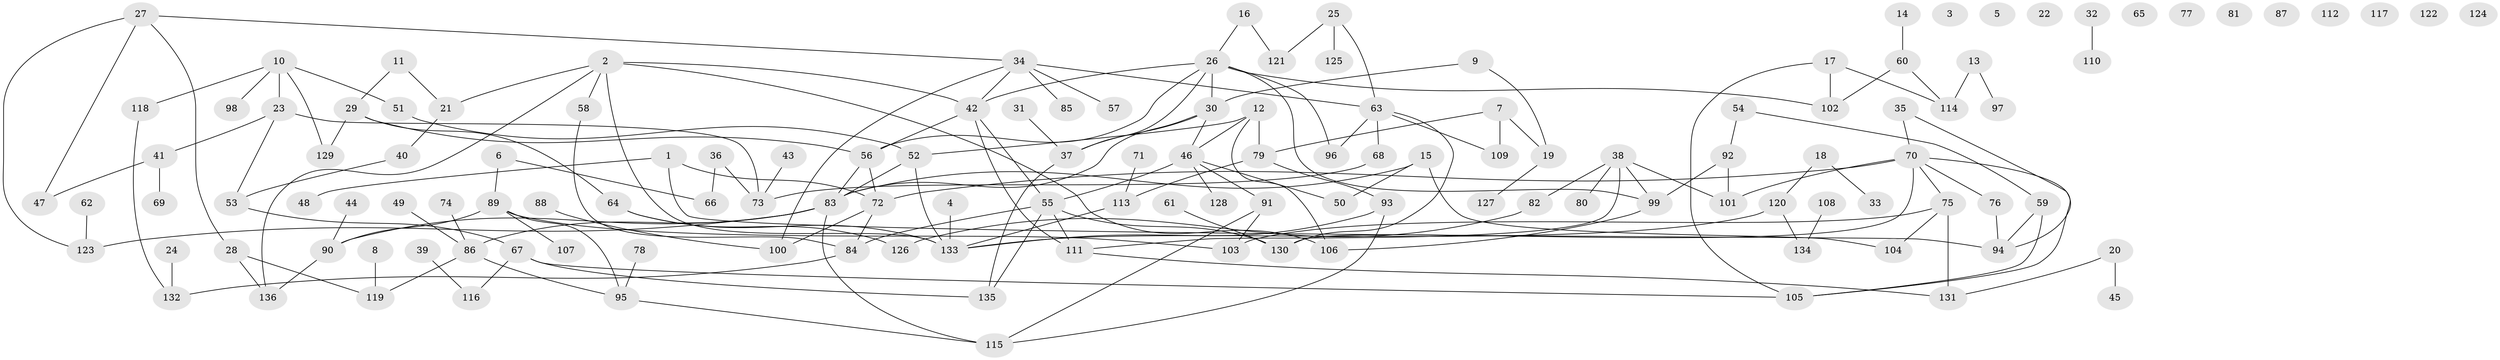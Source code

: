 // coarse degree distribution, {3: 0.16666666666666666, 7: 0.03125, 0: 0.11458333333333333, 6: 0.041666666666666664, 2: 0.15625, 4: 0.07291666666666667, 1: 0.2708333333333333, 5: 0.08333333333333333, 8: 0.020833333333333332, 10: 0.03125, 9: 0.010416666666666666}
// Generated by graph-tools (version 1.1) at 2025/23/03/03/25 07:23:28]
// undirected, 136 vertices, 177 edges
graph export_dot {
graph [start="1"]
  node [color=gray90,style=filled];
  1;
  2;
  3;
  4;
  5;
  6;
  7;
  8;
  9;
  10;
  11;
  12;
  13;
  14;
  15;
  16;
  17;
  18;
  19;
  20;
  21;
  22;
  23;
  24;
  25;
  26;
  27;
  28;
  29;
  30;
  31;
  32;
  33;
  34;
  35;
  36;
  37;
  38;
  39;
  40;
  41;
  42;
  43;
  44;
  45;
  46;
  47;
  48;
  49;
  50;
  51;
  52;
  53;
  54;
  55;
  56;
  57;
  58;
  59;
  60;
  61;
  62;
  63;
  64;
  65;
  66;
  67;
  68;
  69;
  70;
  71;
  72;
  73;
  74;
  75;
  76;
  77;
  78;
  79;
  80;
  81;
  82;
  83;
  84;
  85;
  86;
  87;
  88;
  89;
  90;
  91;
  92;
  93;
  94;
  95;
  96;
  97;
  98;
  99;
  100;
  101;
  102;
  103;
  104;
  105;
  106;
  107;
  108;
  109;
  110;
  111;
  112;
  113;
  114;
  115;
  116;
  117;
  118;
  119;
  120;
  121;
  122;
  123;
  124;
  125;
  126;
  127;
  128;
  129;
  130;
  131;
  132;
  133;
  134;
  135;
  136;
  1 -- 48;
  1 -- 72;
  1 -- 94;
  2 -- 21;
  2 -- 42;
  2 -- 58;
  2 -- 106;
  2 -- 133;
  2 -- 136;
  4 -- 133;
  6 -- 66;
  6 -- 89;
  7 -- 19;
  7 -- 79;
  7 -- 109;
  8 -- 119;
  9 -- 19;
  9 -- 30;
  10 -- 23;
  10 -- 51;
  10 -- 98;
  10 -- 118;
  10 -- 129;
  11 -- 21;
  11 -- 29;
  12 -- 46;
  12 -- 52;
  12 -- 79;
  12 -- 106;
  13 -- 97;
  13 -- 114;
  14 -- 60;
  15 -- 50;
  15 -- 83;
  15 -- 104;
  16 -- 26;
  16 -- 121;
  17 -- 102;
  17 -- 105;
  17 -- 114;
  18 -- 33;
  18 -- 120;
  19 -- 127;
  20 -- 45;
  20 -- 131;
  21 -- 40;
  23 -- 41;
  23 -- 53;
  23 -- 73;
  24 -- 132;
  25 -- 63;
  25 -- 121;
  25 -- 125;
  26 -- 30;
  26 -- 37;
  26 -- 42;
  26 -- 56;
  26 -- 96;
  26 -- 99;
  26 -- 102;
  27 -- 28;
  27 -- 34;
  27 -- 47;
  27 -- 123;
  28 -- 119;
  28 -- 136;
  29 -- 56;
  29 -- 64;
  29 -- 129;
  30 -- 37;
  30 -- 46;
  30 -- 83;
  31 -- 37;
  32 -- 110;
  34 -- 42;
  34 -- 57;
  34 -- 63;
  34 -- 85;
  34 -- 100;
  35 -- 70;
  35 -- 94;
  36 -- 66;
  36 -- 73;
  37 -- 135;
  38 -- 80;
  38 -- 82;
  38 -- 99;
  38 -- 101;
  38 -- 111;
  39 -- 116;
  40 -- 53;
  41 -- 47;
  41 -- 69;
  42 -- 55;
  42 -- 56;
  42 -- 111;
  43 -- 73;
  44 -- 90;
  46 -- 50;
  46 -- 55;
  46 -- 91;
  46 -- 128;
  49 -- 86;
  51 -- 52;
  52 -- 83;
  52 -- 133;
  53 -- 67;
  54 -- 59;
  54 -- 92;
  55 -- 84;
  55 -- 111;
  55 -- 130;
  55 -- 135;
  56 -- 72;
  56 -- 83;
  58 -- 84;
  59 -- 94;
  59 -- 105;
  60 -- 102;
  60 -- 114;
  61 -- 130;
  62 -- 123;
  63 -- 68;
  63 -- 96;
  63 -- 109;
  63 -- 130;
  64 -- 126;
  64 -- 133;
  67 -- 105;
  67 -- 116;
  67 -- 135;
  68 -- 73;
  70 -- 72;
  70 -- 75;
  70 -- 76;
  70 -- 101;
  70 -- 105;
  70 -- 130;
  71 -- 113;
  72 -- 84;
  72 -- 100;
  74 -- 86;
  75 -- 103;
  75 -- 104;
  75 -- 131;
  76 -- 94;
  78 -- 95;
  79 -- 93;
  79 -- 113;
  82 -- 126;
  83 -- 86;
  83 -- 90;
  83 -- 115;
  83 -- 123;
  84 -- 132;
  86 -- 95;
  86 -- 119;
  88 -- 100;
  89 -- 90;
  89 -- 95;
  89 -- 103;
  89 -- 107;
  90 -- 136;
  91 -- 103;
  91 -- 115;
  92 -- 99;
  92 -- 101;
  93 -- 115;
  93 -- 133;
  95 -- 115;
  99 -- 106;
  108 -- 134;
  111 -- 131;
  113 -- 133;
  118 -- 132;
  120 -- 133;
  120 -- 134;
}

